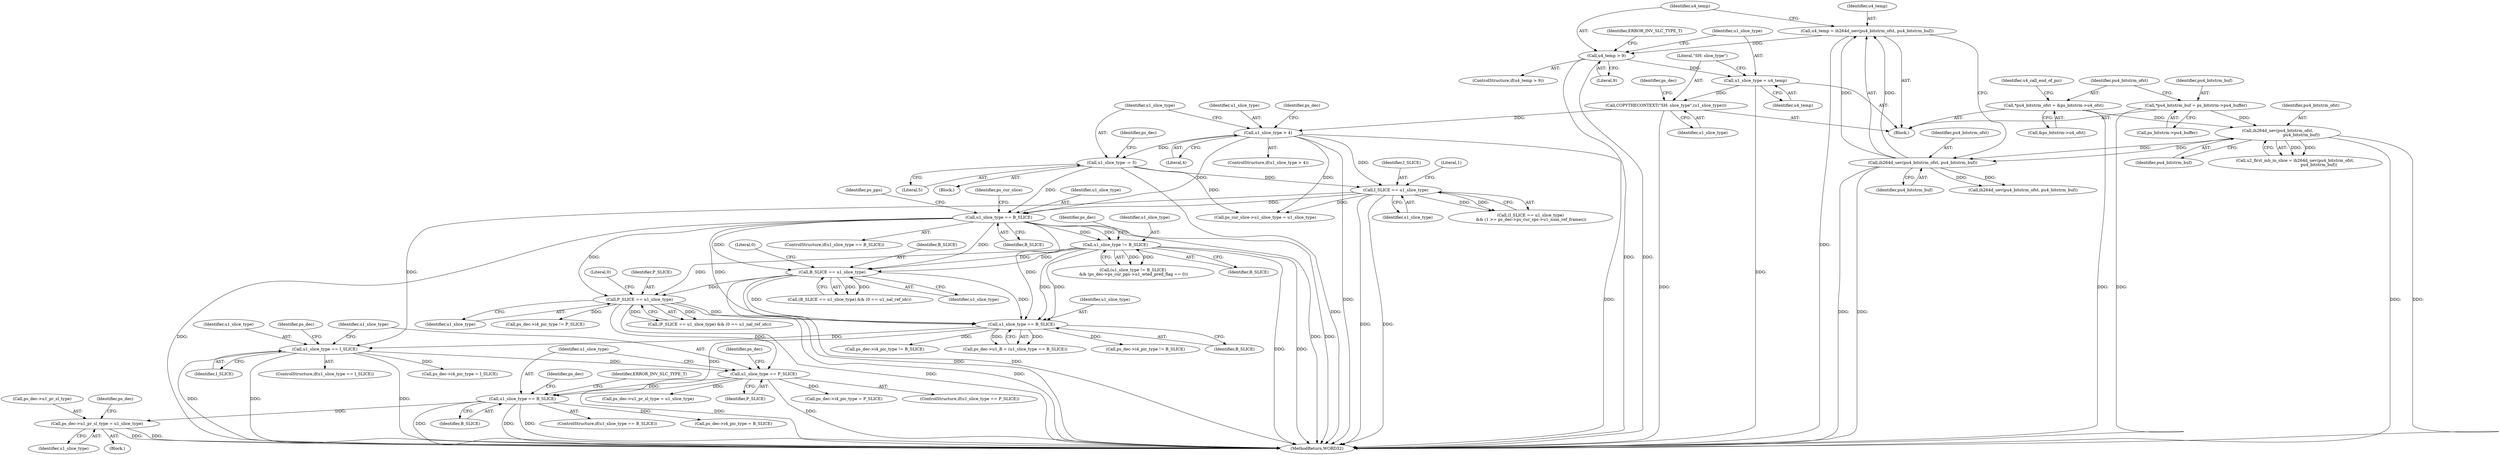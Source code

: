 digraph "0_Android_0b23c81c3dd9ec38f7e6806a3955fed1925541a0_2@pointer" {
"1002528" [label="(Call,ps_dec->u1_pr_sl_type = u1_slice_type)"];
"1002512" [label="(Call,u1_slice_type == B_SLICE)"];
"1002478" [label="(Call,u1_slice_type == P_SLICE)"];
"1002443" [label="(Call,u1_slice_type == I_SLICE)"];
"1002329" [label="(Call,u1_slice_type == B_SLICE)"];
"1001795" [label="(Call,u1_slice_type != B_SLICE)"];
"1001572" [label="(Call,u1_slice_type == B_SLICE)"];
"1000341" [label="(Call,I_SLICE == u1_slice_type)"];
"1000292" [label="(Call,u1_slice_type > 4)"];
"1000283" [label="(Call,COPYTHECONTEXT(\"SH: slice_type\",(u1_slice_type)))"];
"1000280" [label="(Call,u1_slice_type = u4_temp)"];
"1000275" [label="(Call,u4_temp > 9)"];
"1000269" [label="(Call,u4_temp = ih264d_uev(pu4_bitstrm_ofst, pu4_bitstrm_buf))"];
"1000271" [label="(Call,ih264d_uev(pu4_bitstrm_ofst, pu4_bitstrm_buf))"];
"1000231" [label="(Call,ih264d_uev(pu4_bitstrm_ofst,\n                                     pu4_bitstrm_buf))"];
"1000203" [label="(Call,*pu4_bitstrm_ofst = &ps_bitstrm->u4_ofst)"];
"1000197" [label="(Call,*pu4_bitstrm_buf = ps_bitstrm->pu4_buffer)"];
"1000296" [label="(Call,u1_slice_type -= 5)"];
"1001886" [label="(Call,P_SLICE == u1_slice_type)"];
"1001871" [label="(Call,B_SLICE == u1_slice_type)"];
"1001885" [label="(Call,(P_SLICE == u1_slice_type) && (0 == u1_nal_ref_idc))"];
"1000293" [label="(Identifier,u1_slice_type)"];
"1002443" [label="(Call,u1_slice_type == I_SLICE)"];
"1000412" [label="(Call,ih264d_uev(pu4_bitstrm_ofst, pu4_bitstrm_buf))"];
"1000277" [label="(Literal,9)"];
"1000269" [label="(Call,u4_temp = ih264d_uev(pu4_bitstrm_ofst, pu4_bitstrm_buf))"];
"1001888" [label="(Identifier,u1_slice_type)"];
"1001794" [label="(Call,(u1_slice_type != B_SLICE)\n && (ps_dec->ps_cur_pps->u1_wted_pred_flag == 0))"];
"1001871" [label="(Call,B_SLICE == u1_slice_type)"];
"1001890" [label="(Literal,0)"];
"1001875" [label="(Literal,0)"];
"1001572" [label="(Call,u1_slice_type == B_SLICE)"];
"1001887" [label="(Identifier,P_SLICE)"];
"1000282" [label="(Identifier,u4_temp)"];
"1000343" [label="(Identifier,u1_slice_type)"];
"1002505" [label="(Call,ps_dec->i4_pic_type = P_SLICE)"];
"1001795" [label="(Call,u1_slice_type != B_SLICE)"];
"1000220" [label="(Identifier,u4_call_end_of_pic)"];
"1001571" [label="(ControlStructure,if(u1_slice_type == B_SLICE))"];
"1000341" [label="(Call,I_SLICE == u1_slice_type)"];
"1000274" [label="(ControlStructure,if(u4_temp > 9))"];
"1000271" [label="(Call,ih264d_uev(pu4_bitstrm_ofst, pu4_bitstrm_buf))"];
"1000296" [label="(Call,u1_slice_type -= 5)"];
"1001522" [label="(Call,ps_cur_slice->u1_slice_type = u1_slice_type)"];
"1000295" [label="(Block,)"];
"1000199" [label="(Call,ps_bitstrm->pu4_buffer)"];
"1000280" [label="(Call,u1_slice_type = u4_temp)"];
"1002619" [label="(MethodReturn,WORD32)"];
"1002444" [label="(Identifier,u1_slice_type)"];
"1002485" [label="(Identifier,ps_dec)"];
"1000281" [label="(Identifier,u1_slice_type)"];
"1000197" [label="(Call,*pu4_bitstrm_buf = ps_bitstrm->pu4_buffer)"];
"1000279" [label="(Identifier,ERROR_INV_SLC_TYPE_T)"];
"1000285" [label="(Identifier,u1_slice_type)"];
"1000231" [label="(Call,ih264d_uev(pu4_bitstrm_ofst,\n                                     pu4_bitstrm_buf))"];
"1001578" [label="(Identifier,ps_cur_slice)"];
"1002325" [label="(Call,ps_dec->u1_B = (u1_slice_type == B_SLICE))"];
"1000229" [label="(Call,u2_first_mb_in_slice = ih264d_uev(pu4_bitstrm_ofst,\n                                     pu4_bitstrm_buf))"];
"1000276" [label="(Identifier,u4_temp)"];
"1000272" [label="(Identifier,pu4_bitstrm_ofst)"];
"1002466" [label="(Call,ps_dec->i4_pic_type != P_SLICE)"];
"1001624" [label="(Identifier,ps_pps)"];
"1002477" [label="(ControlStructure,if(u1_slice_type == P_SLICE))"];
"1000273" [label="(Identifier,pu4_bitstrm_buf)"];
"1000275" [label="(Call,u4_temp > 9)"];
"1000292" [label="(Call,u1_slice_type > 4)"];
"1002442" [label="(ControlStructure,if(u1_slice_type == I_SLICE))"];
"1002450" [label="(Identifier,ps_dec)"];
"1002512" [label="(Call,u1_slice_type == B_SLICE)"];
"1002511" [label="(ControlStructure,if(u1_slice_type == B_SLICE))"];
"1002494" [label="(Call,ps_dec->u1_pr_sl_type = u1_slice_type)"];
"1002330" [label="(Identifier,u1_slice_type)"];
"1002529" [label="(Call,ps_dec->u1_pr_sl_type)"];
"1000205" [label="(Call,&ps_bitstrm->u4_ofst)"];
"1000233" [label="(Identifier,pu4_bitstrm_buf)"];
"1001870" [label="(Call,(B_SLICE == u1_slice_type) && (0 == u1_nal_ref_idc))"];
"1002480" [label="(Identifier,P_SLICE)"];
"1002535" [label="(Identifier,ps_dec)"];
"1000288" [label="(Identifier,ps_dec)"];
"1002329" [label="(Call,u1_slice_type == B_SLICE)"];
"1000297" [label="(Identifier,u1_slice_type)"];
"1002471" [label="(Call,ps_dec->i4_pic_type = I_SLICE)"];
"1000232" [label="(Identifier,pu4_bitstrm_ofst)"];
"1001801" [label="(Identifier,ps_dec)"];
"1000294" [label="(Literal,4)"];
"1000270" [label="(Identifier,u4_temp)"];
"1002478" [label="(Call,u1_slice_type == P_SLICE)"];
"1001872" [label="(Identifier,B_SLICE)"];
"1000298" [label="(Literal,5)"];
"1002461" [label="(Call,ps_dec->i4_pic_type != B_SLICE)"];
"1000198" [label="(Identifier,pu4_bitstrm_buf)"];
"1001873" [label="(Identifier,u1_slice_type)"];
"1002532" [label="(Identifier,u1_slice_type)"];
"1002513" [label="(Identifier,u1_slice_type)"];
"1002331" [label="(Identifier,B_SLICE)"];
"1000291" [label="(ControlStructure,if(u1_slice_type > 4))"];
"1002533" [label="(Call,ps_dec->i4_pic_type = B_SLICE)"];
"1002445" [label="(Identifier,I_SLICE)"];
"1002500" [label="(Call,ps_dec->i4_pic_type != B_SLICE)"];
"1002479" [label="(Identifier,u1_slice_type)"];
"1001796" [label="(Identifier,u1_slice_type)"];
"1002519" [label="(Identifier,ps_dec)"];
"1001797" [label="(Identifier,B_SLICE)"];
"1000340" [label="(Call,(I_SLICE == u1_slice_type)\n && (1 >= ps_dec->ps_cur_sps->u1_num_ref_frames))"];
"1000310" [label="(Identifier,ps_dec)"];
"1002528" [label="(Call,ps_dec->u1_pr_sl_type = u1_slice_type)"];
"1000283" [label="(Call,COPYTHECONTEXT(\"SH: slice_type\",(u1_slice_type)))"];
"1002514" [label="(Identifier,B_SLICE)"];
"1001573" [label="(Identifier,u1_slice_type)"];
"1000284" [label="(Literal,\"SH: slice_type\")"];
"1000301" [label="(Identifier,ps_dec)"];
"1002515" [label="(Block,)"];
"1002540" [label="(Identifier,ERROR_INV_SLC_TYPE_T)"];
"1001886" [label="(Call,P_SLICE == u1_slice_type)"];
"1000345" [label="(Literal,1)"];
"1001574" [label="(Identifier,B_SLICE)"];
"1000203" [label="(Call,*pu4_bitstrm_ofst = &ps_bitstrm->u4_ofst)"];
"1000204" [label="(Identifier,pu4_bitstrm_ofst)"];
"1000160" [label="(Block,)"];
"1000342" [label="(Identifier,I_SLICE)"];
"1002528" -> "1002515"  [label="AST: "];
"1002528" -> "1002532"  [label="CFG: "];
"1002529" -> "1002528"  [label="AST: "];
"1002532" -> "1002528"  [label="AST: "];
"1002535" -> "1002528"  [label="CFG: "];
"1002528" -> "1002619"  [label="DDG: "];
"1002528" -> "1002619"  [label="DDG: "];
"1002512" -> "1002528"  [label="DDG: "];
"1002512" -> "1002511"  [label="AST: "];
"1002512" -> "1002514"  [label="CFG: "];
"1002513" -> "1002512"  [label="AST: "];
"1002514" -> "1002512"  [label="AST: "];
"1002519" -> "1002512"  [label="CFG: "];
"1002540" -> "1002512"  [label="CFG: "];
"1002512" -> "1002619"  [label="DDG: "];
"1002512" -> "1002619"  [label="DDG: "];
"1002512" -> "1002619"  [label="DDG: "];
"1002478" -> "1002512"  [label="DDG: "];
"1002329" -> "1002512"  [label="DDG: "];
"1002512" -> "1002533"  [label="DDG: "];
"1002478" -> "1002477"  [label="AST: "];
"1002478" -> "1002480"  [label="CFG: "];
"1002479" -> "1002478"  [label="AST: "];
"1002480" -> "1002478"  [label="AST: "];
"1002485" -> "1002478"  [label="CFG: "];
"1002513" -> "1002478"  [label="CFG: "];
"1002478" -> "1002619"  [label="DDG: "];
"1002478" -> "1002619"  [label="DDG: "];
"1002443" -> "1002478"  [label="DDG: "];
"1001886" -> "1002478"  [label="DDG: "];
"1002478" -> "1002494"  [label="DDG: "];
"1002478" -> "1002505"  [label="DDG: "];
"1002443" -> "1002442"  [label="AST: "];
"1002443" -> "1002445"  [label="CFG: "];
"1002444" -> "1002443"  [label="AST: "];
"1002445" -> "1002443"  [label="AST: "];
"1002450" -> "1002443"  [label="CFG: "];
"1002479" -> "1002443"  [label="CFG: "];
"1002443" -> "1002619"  [label="DDG: "];
"1002443" -> "1002619"  [label="DDG: "];
"1002443" -> "1002619"  [label="DDG: "];
"1002329" -> "1002443"  [label="DDG: "];
"1000341" -> "1002443"  [label="DDG: "];
"1002443" -> "1002471"  [label="DDG: "];
"1002329" -> "1002325"  [label="AST: "];
"1002329" -> "1002331"  [label="CFG: "];
"1002330" -> "1002329"  [label="AST: "];
"1002331" -> "1002329"  [label="AST: "];
"1002325" -> "1002329"  [label="CFG: "];
"1002329" -> "1002325"  [label="DDG: "];
"1002329" -> "1002325"  [label="DDG: "];
"1001795" -> "1002329"  [label="DDG: "];
"1001795" -> "1002329"  [label="DDG: "];
"1001572" -> "1002329"  [label="DDG: "];
"1001572" -> "1002329"  [label="DDG: "];
"1001886" -> "1002329"  [label="DDG: "];
"1001871" -> "1002329"  [label="DDG: "];
"1001871" -> "1002329"  [label="DDG: "];
"1002329" -> "1002461"  [label="DDG: "];
"1002329" -> "1002500"  [label="DDG: "];
"1001795" -> "1001794"  [label="AST: "];
"1001795" -> "1001797"  [label="CFG: "];
"1001796" -> "1001795"  [label="AST: "];
"1001797" -> "1001795"  [label="AST: "];
"1001801" -> "1001795"  [label="CFG: "];
"1001794" -> "1001795"  [label="CFG: "];
"1001795" -> "1002619"  [label="DDG: "];
"1001795" -> "1002619"  [label="DDG: "];
"1001795" -> "1001794"  [label="DDG: "];
"1001795" -> "1001794"  [label="DDG: "];
"1001572" -> "1001795"  [label="DDG: "];
"1001572" -> "1001795"  [label="DDG: "];
"1001795" -> "1001871"  [label="DDG: "];
"1001795" -> "1001871"  [label="DDG: "];
"1001795" -> "1001886"  [label="DDG: "];
"1001572" -> "1001571"  [label="AST: "];
"1001572" -> "1001574"  [label="CFG: "];
"1001573" -> "1001572"  [label="AST: "];
"1001574" -> "1001572"  [label="AST: "];
"1001578" -> "1001572"  [label="CFG: "];
"1001624" -> "1001572"  [label="CFG: "];
"1001572" -> "1002619"  [label="DDG: "];
"1001572" -> "1002619"  [label="DDG: "];
"1001572" -> "1002619"  [label="DDG: "];
"1000341" -> "1001572"  [label="DDG: "];
"1000292" -> "1001572"  [label="DDG: "];
"1000296" -> "1001572"  [label="DDG: "];
"1001572" -> "1001871"  [label="DDG: "];
"1001572" -> "1001871"  [label="DDG: "];
"1001572" -> "1001886"  [label="DDG: "];
"1000341" -> "1000340"  [label="AST: "];
"1000341" -> "1000343"  [label="CFG: "];
"1000342" -> "1000341"  [label="AST: "];
"1000343" -> "1000341"  [label="AST: "];
"1000345" -> "1000341"  [label="CFG: "];
"1000340" -> "1000341"  [label="CFG: "];
"1000341" -> "1002619"  [label="DDG: "];
"1000341" -> "1002619"  [label="DDG: "];
"1000341" -> "1000340"  [label="DDG: "];
"1000341" -> "1000340"  [label="DDG: "];
"1000292" -> "1000341"  [label="DDG: "];
"1000296" -> "1000341"  [label="DDG: "];
"1000341" -> "1001522"  [label="DDG: "];
"1000292" -> "1000291"  [label="AST: "];
"1000292" -> "1000294"  [label="CFG: "];
"1000293" -> "1000292"  [label="AST: "];
"1000294" -> "1000292"  [label="AST: "];
"1000297" -> "1000292"  [label="CFG: "];
"1000310" -> "1000292"  [label="CFG: "];
"1000292" -> "1002619"  [label="DDG: "];
"1000292" -> "1002619"  [label="DDG: "];
"1000283" -> "1000292"  [label="DDG: "];
"1000292" -> "1000296"  [label="DDG: "];
"1000292" -> "1001522"  [label="DDG: "];
"1000283" -> "1000160"  [label="AST: "];
"1000283" -> "1000285"  [label="CFG: "];
"1000284" -> "1000283"  [label="AST: "];
"1000285" -> "1000283"  [label="AST: "];
"1000288" -> "1000283"  [label="CFG: "];
"1000283" -> "1002619"  [label="DDG: "];
"1000280" -> "1000283"  [label="DDG: "];
"1000280" -> "1000160"  [label="AST: "];
"1000280" -> "1000282"  [label="CFG: "];
"1000281" -> "1000280"  [label="AST: "];
"1000282" -> "1000280"  [label="AST: "];
"1000284" -> "1000280"  [label="CFG: "];
"1000280" -> "1002619"  [label="DDG: "];
"1000275" -> "1000280"  [label="DDG: "];
"1000275" -> "1000274"  [label="AST: "];
"1000275" -> "1000277"  [label="CFG: "];
"1000276" -> "1000275"  [label="AST: "];
"1000277" -> "1000275"  [label="AST: "];
"1000279" -> "1000275"  [label="CFG: "];
"1000281" -> "1000275"  [label="CFG: "];
"1000275" -> "1002619"  [label="DDG: "];
"1000275" -> "1002619"  [label="DDG: "];
"1000269" -> "1000275"  [label="DDG: "];
"1000269" -> "1000160"  [label="AST: "];
"1000269" -> "1000271"  [label="CFG: "];
"1000270" -> "1000269"  [label="AST: "];
"1000271" -> "1000269"  [label="AST: "];
"1000276" -> "1000269"  [label="CFG: "];
"1000269" -> "1002619"  [label="DDG: "];
"1000271" -> "1000269"  [label="DDG: "];
"1000271" -> "1000269"  [label="DDG: "];
"1000271" -> "1000273"  [label="CFG: "];
"1000272" -> "1000271"  [label="AST: "];
"1000273" -> "1000271"  [label="AST: "];
"1000271" -> "1002619"  [label="DDG: "];
"1000271" -> "1002619"  [label="DDG: "];
"1000231" -> "1000271"  [label="DDG: "];
"1000231" -> "1000271"  [label="DDG: "];
"1000271" -> "1000412"  [label="DDG: "];
"1000271" -> "1000412"  [label="DDG: "];
"1000231" -> "1000229"  [label="AST: "];
"1000231" -> "1000233"  [label="CFG: "];
"1000232" -> "1000231"  [label="AST: "];
"1000233" -> "1000231"  [label="AST: "];
"1000229" -> "1000231"  [label="CFG: "];
"1000231" -> "1002619"  [label="DDG: "];
"1000231" -> "1002619"  [label="DDG: "];
"1000231" -> "1000229"  [label="DDG: "];
"1000231" -> "1000229"  [label="DDG: "];
"1000203" -> "1000231"  [label="DDG: "];
"1000197" -> "1000231"  [label="DDG: "];
"1000203" -> "1000160"  [label="AST: "];
"1000203" -> "1000205"  [label="CFG: "];
"1000204" -> "1000203"  [label="AST: "];
"1000205" -> "1000203"  [label="AST: "];
"1000220" -> "1000203"  [label="CFG: "];
"1000203" -> "1002619"  [label="DDG: "];
"1000197" -> "1000160"  [label="AST: "];
"1000197" -> "1000199"  [label="CFG: "];
"1000198" -> "1000197"  [label="AST: "];
"1000199" -> "1000197"  [label="AST: "];
"1000204" -> "1000197"  [label="CFG: "];
"1000197" -> "1002619"  [label="DDG: "];
"1000296" -> "1000295"  [label="AST: "];
"1000296" -> "1000298"  [label="CFG: "];
"1000297" -> "1000296"  [label="AST: "];
"1000298" -> "1000296"  [label="AST: "];
"1000301" -> "1000296"  [label="CFG: "];
"1000296" -> "1002619"  [label="DDG: "];
"1000296" -> "1001522"  [label="DDG: "];
"1001886" -> "1001885"  [label="AST: "];
"1001886" -> "1001888"  [label="CFG: "];
"1001887" -> "1001886"  [label="AST: "];
"1001888" -> "1001886"  [label="AST: "];
"1001890" -> "1001886"  [label="CFG: "];
"1001885" -> "1001886"  [label="CFG: "];
"1001886" -> "1002619"  [label="DDG: "];
"1001886" -> "1002619"  [label="DDG: "];
"1001886" -> "1001885"  [label="DDG: "];
"1001886" -> "1001885"  [label="DDG: "];
"1001871" -> "1001886"  [label="DDG: "];
"1001886" -> "1002466"  [label="DDG: "];
"1001871" -> "1001870"  [label="AST: "];
"1001871" -> "1001873"  [label="CFG: "];
"1001872" -> "1001871"  [label="AST: "];
"1001873" -> "1001871"  [label="AST: "];
"1001875" -> "1001871"  [label="CFG: "];
"1001870" -> "1001871"  [label="CFG: "];
"1001871" -> "1002619"  [label="DDG: "];
"1001871" -> "1002619"  [label="DDG: "];
"1001871" -> "1001870"  [label="DDG: "];
"1001871" -> "1001870"  [label="DDG: "];
}
